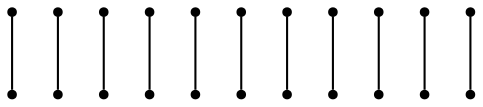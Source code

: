 graph {
  node [shape=point,comment="{\"directed\":false,\"doi\":\"10.1007/978-3-030-92931-2_1\",\"figure\":\"4 (1)\"}"]

  v0 [pos="1083.9351628044083,1035.9573875529368"]
  v1 [pos="1120.3951082135259,1141.1811941416972"]
  v2 [pos="1436.2913029520305,972.7814155439585"]
  v3 [pos="1144.724036824744,1183.2707422122567"]
  v4 [pos="1375.4733054363896,1204.2737391691212"]
  v5 [pos="1108.1264860797278,783.3369264985786"]
  v6 [pos="1156.7550926300225,825.4680608846384"]
  v7 [pos="1290.401413642414,888.4357197902841"]
  v8 [pos="1181.0089869083567,867.3075823610884"]
  v9 [pos="1278.232752501237,951.528264817708"]
  v10 [pos="1266.2141600258274,846.3878852105017"]
  v11 [pos="1253.995645565175,1078.0469356234962"]
  v12 [pos="1205.3337186840065,909.6054435349802"]
  v13 [pos="1241.9062155924496,804.2983371399423"]
  v14 [pos="1217.6023408178046,762.2087890693826"]
  v15 [pos="1168.9070936057626,720.2026679803776"]
  v16 [pos="1399.8522145439179,1162.2259045893386"]
  v17 [pos="1108.2307710847524,993.867839482377"]
  v18 [pos="1096.0579131080074,1099.0916460711376"]
  v19 [pos="1424.1434988118585,1120.1364836940556"]
  v20 [pos="1436.2830364577298,1057.002098000578"]
  v21 [pos="1290.518034800472,1014.8292501237408"]

  v0 -- v5 [id="-1",pos="1083.9351628044083,1035.9573875529368 1472.8054256930268,1035.86149739426 1472.8054256930268,1035.86149739426 1472.8054256930268,1035.86149739426 1480.0815939765273,1031.6608344152487 1484.711593845947,1023.6388723078004 1484.711593845947,1014.9583966172904 1363.4297863012418,804.3609073761081 1363.4297863012418,804.3609073761081 1363.4297863012418,804.3609073761081 1355.7910368600283,791.2130185635833 1341.888828275571,783.2368395557685 1326.8656830639352,783.2743562624128 1108.1264860797278,783.3369264985786 1108.1264860797278,783.3369264985786 1108.1264860797278,783.3369264985786"]
  v20 -- v14 [id="-2",pos="1436.2830364577298,1057.002098000578 1071.7748953343673,1056.906335017178 1071.7748953343673,1056.906335017178 1071.7748953343673,1056.906335017178 1064.2445641453285,1052.5765255446172 1059.610494617176,1044.550366653036 1059.610494617176,1035.8615609818983 1217.6023408178046,762.2087890693826 1217.6023408178046,762.2087890693826 1217.6023408178046,762.2087890693826"]
  v18 -- v6 [id="-3",pos="1096.0579131080074,1099.0916460711376 1460.6368917286852,1098.995755912461 1460.6368917286852,1098.995755912461 1460.6368917286852,1098.995755912461 1467.9129328353501,1094.7952201087264 1472.5428055279347,1086.773258001278 1472.5428055279347,1078.0927823107681 1339.1383748564658,846.3087821883573 1339.1383748564658,846.3087821883573 1339.1383748564658,846.3087821883573 1331.5871230780044,833.3192265953985 1317.6849144935472,825.3430475875837 1302.6617692819113,825.3805642942277 1156.7550926300225,825.4680608846384 1156.7550926300225,825.4680608846384 1156.7550926300225,825.4680608846384"]
  v16 -- v10 [id="-4",pos="1399.8522145439179,1162.2259045893386 1108.2348407434852,1162.1301416059387 1108.2348407434852,1162.1301416059387 1108.2348407434852,1162.1301416059387 1100.7212333083007,1157.787805368617 1096.0871637801483,1149.7657796735302 1096.0871637801483,1141.0853675706587 1266.2141600258274,846.3878852105017 1266.2141600258274,846.3878852105017 1266.2141600258274,846.3878852105017"]
  v17 -- v11 [id="-5",pos="1108.2307710847524,993.867839482377 1120.5826940457348,972.3647257496553 1120.5826940457348,972.3647257496553 1120.5826940457348,972.3647257496553 1127.858862329235,959.8754141078308 1127.888113001376,943.7647228726354 1120.3410580584828,930.6961278451704 1108.2682882511942,909.4262535700259 1108.2682882511942,909.4262535700259 1108.2682882511942,909.4262535700259 1100.6002881378395,896.6076851366706 1100.6086818089755,880.4970574891136 1108.1890570827425,867.4492556193989 1181.1173415721141,741.1306315239535 1181.1173415721141,741.1306315239535 1181.1173415721141,741.1306315239535 1188.6643965150074,728.1328095380052 1202.558338605164,720.1275073918125 1217.5898774879358,720.148364137201 1339.1424445151986,720.1025810375677 1339.1424445151986,720.1025810375677 1339.1424445151986,720.1025810375677 1354.0447717332083,720.2691806501227 1367.947107494501,728.2912699328479 1375.4691086008213,741.3222846660303 1521.3798549114429,993.7720129113387 1521.3798549114429,993.7720129113387 1521.3798549114429,993.7720129113387 1528.8893926878945,1006.7988944480264 1528.8893926878945,1022.8429458381997 1521.367391581574,1035.86149739426 1424.1810159783004,1204.177976185721 1424.1810159783004,1204.177976185721 1424.1810159783004,1204.177976185721 1416.6672813662806,1217.1881977611533 1402.7608759462553,1225.2102234562399 1387.7168737336146,1225.1893667108511 1364.204801936144,1225.206090259745 1364.204801936144,1225.206090259745 1364.204801936144,1225.206090259745 1349.1232825570614,1225.1935634949843 1335.2002169715993,1217.1174247196363 1327.7031425250166,1204.0363029274106 1253.995645565175,1078.0469356234962 1253.995645565175,1078.0469356234962 1253.995645565175,1078.0469356234962"]
  v9 -- v21 [id="-6",pos="1278.232752501237,951.528264817708 1448.397393090193,951.4866785022075 1448.397393090193,951.4866785022075 1448.397393090193,951.4866785022075 1455.9150701841097,947.1484118737424 1460.549139712262,939.122252982161 1460.549139712262,930.441777291651 1363.187895960319,761.8378187870746 1363.187895960319,761.8378187870746 1363.187895960319,761.8378187870746 1355.8909978526492,749.1860407291895 1342.0012525980608,741.1723450147306 1326.969713715289,741.1764146235871 1132.4762716919506,741.0764548560539 1132.4762716919506,741.0764548560539 1132.4762716919506,741.0764548560539 1117.4655898101835,741.08484842432 1103.5800413911631,749.1110073159014 1096.0745732734442,762.1295588719613 1011.2110607242647,909.3845400792488 1011.2110607242647,909.3845400792488 1011.2110607242647,909.3845400792488 1003.5765717070368,922.3698353004361 1003.4932072914348,938.4514033972536 1010.994414985168,951.5158016405856 1035.2649694289391,993.7886728725941 1035.2649694289391,993.7886728725941 1035.2649694289391,993.7886728725941 1042.8119607834149,1006.786431270904 1056.7142329562898,1014.8125901624853 1071.7624320044986,1014.8167869466184 1290.518034800472,1014.8292501237408 1290.518034800472,1014.8292501237408 1290.518034800472,1014.8292501237408"]
  v3 -- v12 [id="-7",pos="1144.724036824744,1183.2707422122567 1412.0540688391332,1183.1748520535798 1412.0540688391332,1183.1748520535798 1412.0540688391332,1183.1748520535798 1419.5718731098855,1178.8325158162584 1424.201872979305,1170.81055370881 1424.201872979305,1162.1300780183 1288.4552265303519,927.1664416263434 1288.4552265303519,927.1664416263434 1288.4552265303519,927.1664416263434 1283.1085851934768,917.577425758662 1269.2063766090196,909.6012467508474 1254.1832313973837,909.6387634574915 1205.3337186840065,909.6054435349802 1205.3337186840065,909.6054435349802 1205.3337186840065,909.6054435349802"]
  v8 -- v1 [id="-8",pos="1181.0089869083567,867.3075823610884 1278.3661610015672,867.4617187965212 1278.3661610015672,867.4617187965212 1278.3661610015672,867.4617187965212 1293.3894333900384,867.4242020898771 1307.2916419744956,875.4003810976919 1314.842893752957,888.389809515374 1448.4724274230764,1120.0406571230174 1448.4724274230764,1120.0406571230174 1448.4724274230764,1120.0406571230174 1448.4433039277708,1128.8626788965607 1443.813304058351,1136.8846410040092 1436.2954997875986,1141.2269772413306 1120.3951082135259,1141.1811941416972 1120.3951082135259,1141.1811941416972 1120.3951082135259,1141.1811941416972"]
  v2 -- v15 [id="-9",pos="1436.2913029520305,972.7814155439585 1047.1251631558637,972.6855253852817 1047.1251631558637,972.6855253852817 1047.1251631558637,972.6855253852817 1039.8031476232031,968.4598724643872 1035.1440878468954,960.387866885534 1035.1440878468954,951.6574113112574 1168.9070936057626,720.2026679803776 1168.9070936057626,720.2026679803776 1168.9070936057626,720.2026679803776"]
  v13 -- v19 [id="-10",pos="1241.9062155924496,804.2983371399423 1071.7748953343673,1098.9958830877376 1071.7748953343673,1098.9958830877376 1071.7748953343673,1098.9958830877376 1071.7748953343673,1107.667901622343 1076.4005711913837,1115.681597336802 1083.9101089678352,1120.0156035934956 1424.1434988118585,1120.1364836940556 1424.1434988118585,1120.1364836940556 1424.1434988118585,1120.1364836940556"]
  v7 -- v4 [id="-11",pos="1290.401413642414,888.4357197902841 1120.3575910470843,1183.1748520535798 1120.3575910470843,1183.1748520535798 1120.3575910470843,1183.1748520535798 1120.3577182239196,1191.8761844894784 1125.000181423208,1199.9190669299537 1132.5388426949653,1204.2696695602647 1375.4733054363896,1204.2737391691212 1375.4733054363896,1204.2737391691212 1375.4733054363896,1204.2737391691212"]
}
